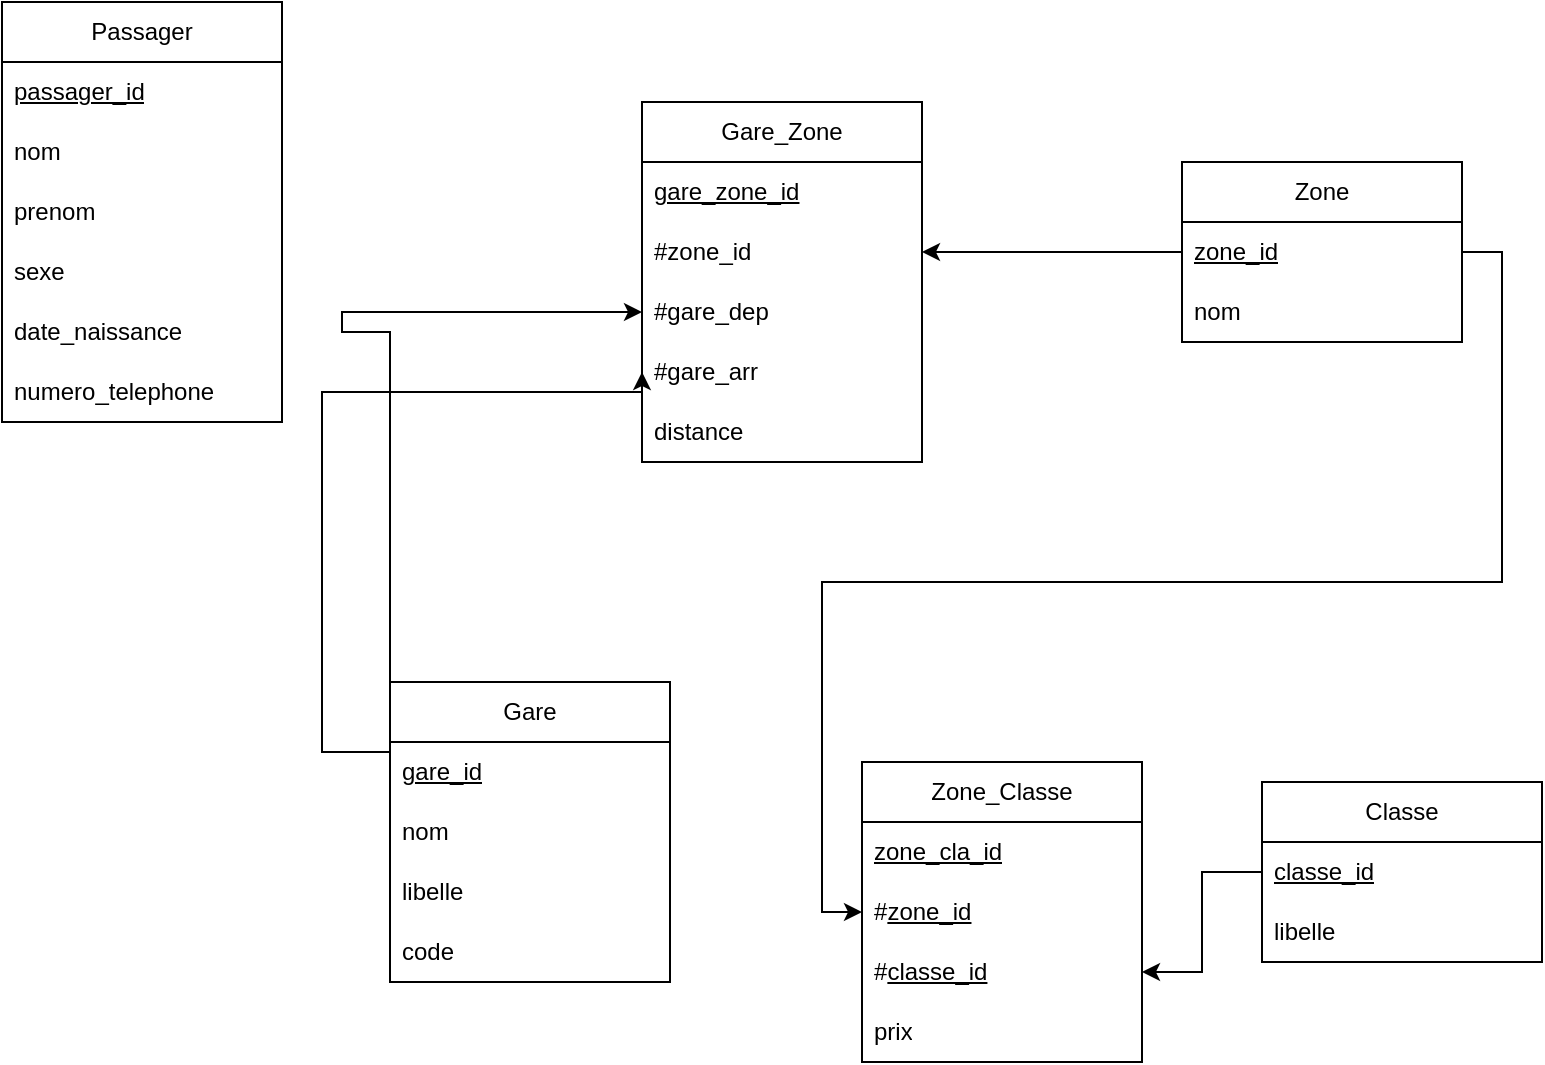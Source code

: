 <mxfile version="21.6.8" type="github">
  <diagram name="Page-1" id="hqrFpeuXCbYhNuJjb82N">
    <mxGraphModel dx="880" dy="488" grid="1" gridSize="10" guides="1" tooltips="1" connect="1" arrows="1" fold="1" page="1" pageScale="1" pageWidth="827" pageHeight="1169" math="0" shadow="0">
      <root>
        <mxCell id="0" />
        <mxCell id="1" parent="0" />
        <mxCell id="h_4917UTT71RWHqxtR6Z-1" value="Gare" style="swimlane;fontStyle=0;childLayout=stackLayout;horizontal=1;startSize=30;horizontalStack=0;resizeParent=1;resizeParentMax=0;resizeLast=0;collapsible=1;marginBottom=0;whiteSpace=wrap;html=1;" vertex="1" parent="1">
          <mxGeometry x="274" y="350" width="140" height="150" as="geometry" />
        </mxCell>
        <mxCell id="h_4917UTT71RWHqxtR6Z-2" value="&lt;u&gt;gare_id&lt;/u&gt;" style="text;strokeColor=none;fillColor=none;align=left;verticalAlign=middle;spacingLeft=4;spacingRight=4;overflow=hidden;points=[[0,0.5],[1,0.5]];portConstraint=eastwest;rotatable=0;whiteSpace=wrap;html=1;" vertex="1" parent="h_4917UTT71RWHqxtR6Z-1">
          <mxGeometry y="30" width="140" height="30" as="geometry" />
        </mxCell>
        <mxCell id="h_4917UTT71RWHqxtR6Z-3" value="nom" style="text;strokeColor=none;fillColor=none;align=left;verticalAlign=middle;spacingLeft=4;spacingRight=4;overflow=hidden;points=[[0,0.5],[1,0.5]];portConstraint=eastwest;rotatable=0;whiteSpace=wrap;html=1;" vertex="1" parent="h_4917UTT71RWHqxtR6Z-1">
          <mxGeometry y="60" width="140" height="30" as="geometry" />
        </mxCell>
        <mxCell id="h_4917UTT71RWHqxtR6Z-12" value="libelle" style="text;strokeColor=none;fillColor=none;align=left;verticalAlign=middle;spacingLeft=4;spacingRight=4;overflow=hidden;points=[[0,0.5],[1,0.5]];portConstraint=eastwest;rotatable=0;whiteSpace=wrap;html=1;" vertex="1" parent="h_4917UTT71RWHqxtR6Z-1">
          <mxGeometry y="90" width="140" height="30" as="geometry" />
        </mxCell>
        <mxCell id="h_4917UTT71RWHqxtR6Z-4" value="code" style="text;strokeColor=none;fillColor=none;align=left;verticalAlign=middle;spacingLeft=4;spacingRight=4;overflow=hidden;points=[[0,0.5],[1,0.5]];portConstraint=eastwest;rotatable=0;whiteSpace=wrap;html=1;" vertex="1" parent="h_4917UTT71RWHqxtR6Z-1">
          <mxGeometry y="120" width="140" height="30" as="geometry" />
        </mxCell>
        <mxCell id="h_4917UTT71RWHqxtR6Z-5" value="Passager" style="swimlane;fontStyle=0;childLayout=stackLayout;horizontal=1;startSize=30;horizontalStack=0;resizeParent=1;resizeParentMax=0;resizeLast=0;collapsible=1;marginBottom=0;whiteSpace=wrap;html=1;" vertex="1" parent="1">
          <mxGeometry x="80" y="10" width="140" height="210" as="geometry" />
        </mxCell>
        <mxCell id="h_4917UTT71RWHqxtR6Z-6" value="&lt;u&gt;passager_id&lt;br&gt;&lt;/u&gt;" style="text;strokeColor=none;fillColor=none;align=left;verticalAlign=middle;spacingLeft=4;spacingRight=4;overflow=hidden;points=[[0,0.5],[1,0.5]];portConstraint=eastwest;rotatable=0;whiteSpace=wrap;html=1;" vertex="1" parent="h_4917UTT71RWHqxtR6Z-5">
          <mxGeometry y="30" width="140" height="30" as="geometry" />
        </mxCell>
        <mxCell id="h_4917UTT71RWHqxtR6Z-7" value="nom" style="text;strokeColor=none;fillColor=none;align=left;verticalAlign=middle;spacingLeft=4;spacingRight=4;overflow=hidden;points=[[0,0.5],[1,0.5]];portConstraint=eastwest;rotatable=0;whiteSpace=wrap;html=1;" vertex="1" parent="h_4917UTT71RWHqxtR6Z-5">
          <mxGeometry y="60" width="140" height="30" as="geometry" />
        </mxCell>
        <mxCell id="h_4917UTT71RWHqxtR6Z-8" value="prenom" style="text;strokeColor=none;fillColor=none;align=left;verticalAlign=middle;spacingLeft=4;spacingRight=4;overflow=hidden;points=[[0,0.5],[1,0.5]];portConstraint=eastwest;rotatable=0;whiteSpace=wrap;html=1;" vertex="1" parent="h_4917UTT71RWHqxtR6Z-5">
          <mxGeometry y="90" width="140" height="30" as="geometry" />
        </mxCell>
        <mxCell id="h_4917UTT71RWHqxtR6Z-9" value="sexe" style="text;strokeColor=none;fillColor=none;align=left;verticalAlign=middle;spacingLeft=4;spacingRight=4;overflow=hidden;points=[[0,0.5],[1,0.5]];portConstraint=eastwest;rotatable=0;whiteSpace=wrap;html=1;" vertex="1" parent="h_4917UTT71RWHqxtR6Z-5">
          <mxGeometry y="120" width="140" height="30" as="geometry" />
        </mxCell>
        <mxCell id="h_4917UTT71RWHqxtR6Z-10" value="date_naissance" style="text;strokeColor=none;fillColor=none;align=left;verticalAlign=middle;spacingLeft=4;spacingRight=4;overflow=hidden;points=[[0,0.5],[1,0.5]];portConstraint=eastwest;rotatable=0;whiteSpace=wrap;html=1;" vertex="1" parent="h_4917UTT71RWHqxtR6Z-5">
          <mxGeometry y="150" width="140" height="30" as="geometry" />
        </mxCell>
        <mxCell id="h_4917UTT71RWHqxtR6Z-11" value="numero_telephone" style="text;strokeColor=none;fillColor=none;align=left;verticalAlign=middle;spacingLeft=4;spacingRight=4;overflow=hidden;points=[[0,0.5],[1,0.5]];portConstraint=eastwest;rotatable=0;whiteSpace=wrap;html=1;" vertex="1" parent="h_4917UTT71RWHqxtR6Z-5">
          <mxGeometry y="180" width="140" height="30" as="geometry" />
        </mxCell>
        <mxCell id="h_4917UTT71RWHqxtR6Z-13" value="Zone" style="swimlane;fontStyle=0;childLayout=stackLayout;horizontal=1;startSize=30;horizontalStack=0;resizeParent=1;resizeParentMax=0;resizeLast=0;collapsible=1;marginBottom=0;whiteSpace=wrap;html=1;" vertex="1" parent="1">
          <mxGeometry x="670" y="90" width="140" height="90" as="geometry" />
        </mxCell>
        <mxCell id="h_4917UTT71RWHqxtR6Z-14" value="&lt;u&gt;zone_id&lt;/u&gt;" style="text;strokeColor=none;fillColor=none;align=left;verticalAlign=middle;spacingLeft=4;spacingRight=4;overflow=hidden;points=[[0,0.5],[1,0.5]];portConstraint=eastwest;rotatable=0;whiteSpace=wrap;html=1;" vertex="1" parent="h_4917UTT71RWHqxtR6Z-13">
          <mxGeometry y="30" width="140" height="30" as="geometry" />
        </mxCell>
        <mxCell id="h_4917UTT71RWHqxtR6Z-15" value="nom" style="text;strokeColor=none;fillColor=none;align=left;verticalAlign=middle;spacingLeft=4;spacingRight=4;overflow=hidden;points=[[0,0.5],[1,0.5]];portConstraint=eastwest;rotatable=0;whiteSpace=wrap;html=1;" vertex="1" parent="h_4917UTT71RWHqxtR6Z-13">
          <mxGeometry y="60" width="140" height="30" as="geometry" />
        </mxCell>
        <mxCell id="h_4917UTT71RWHqxtR6Z-17" value="Classe" style="swimlane;fontStyle=0;childLayout=stackLayout;horizontal=1;startSize=30;horizontalStack=0;resizeParent=1;resizeParentMax=0;resizeLast=0;collapsible=1;marginBottom=0;whiteSpace=wrap;html=1;" vertex="1" parent="1">
          <mxGeometry x="710" y="400" width="140" height="90" as="geometry" />
        </mxCell>
        <mxCell id="h_4917UTT71RWHqxtR6Z-18" value="&lt;u&gt;classe_id&lt;/u&gt;" style="text;strokeColor=none;fillColor=none;align=left;verticalAlign=middle;spacingLeft=4;spacingRight=4;overflow=hidden;points=[[0,0.5],[1,0.5]];portConstraint=eastwest;rotatable=0;whiteSpace=wrap;html=1;" vertex="1" parent="h_4917UTT71RWHqxtR6Z-17">
          <mxGeometry y="30" width="140" height="30" as="geometry" />
        </mxCell>
        <mxCell id="h_4917UTT71RWHqxtR6Z-19" value="libelle" style="text;strokeColor=none;fillColor=none;align=left;verticalAlign=middle;spacingLeft=4;spacingRight=4;overflow=hidden;points=[[0,0.5],[1,0.5]];portConstraint=eastwest;rotatable=0;whiteSpace=wrap;html=1;" vertex="1" parent="h_4917UTT71RWHqxtR6Z-17">
          <mxGeometry y="60" width="140" height="30" as="geometry" />
        </mxCell>
        <mxCell id="h_4917UTT71RWHqxtR6Z-21" value="Zone_Classe" style="swimlane;fontStyle=0;childLayout=stackLayout;horizontal=1;startSize=30;horizontalStack=0;resizeParent=1;resizeParentMax=0;resizeLast=0;collapsible=1;marginBottom=0;whiteSpace=wrap;html=1;" vertex="1" parent="1">
          <mxGeometry x="510" y="390" width="140" height="150" as="geometry" />
        </mxCell>
        <mxCell id="h_4917UTT71RWHqxtR6Z-22" value="&lt;u&gt;zone_cla_id&lt;/u&gt;" style="text;strokeColor=none;fillColor=none;align=left;verticalAlign=middle;spacingLeft=4;spacingRight=4;overflow=hidden;points=[[0,0.5],[1,0.5]];portConstraint=eastwest;rotatable=0;whiteSpace=wrap;html=1;" vertex="1" parent="h_4917UTT71RWHqxtR6Z-21">
          <mxGeometry y="30" width="140" height="30" as="geometry" />
        </mxCell>
        <mxCell id="h_4917UTT71RWHqxtR6Z-23" value="#&lt;u style=&quot;border-color: var(--border-color);&quot;&gt;zone_id&lt;/u&gt;" style="text;strokeColor=none;fillColor=none;align=left;verticalAlign=middle;spacingLeft=4;spacingRight=4;overflow=hidden;points=[[0,0.5],[1,0.5]];portConstraint=eastwest;rotatable=0;whiteSpace=wrap;html=1;" vertex="1" parent="h_4917UTT71RWHqxtR6Z-21">
          <mxGeometry y="60" width="140" height="30" as="geometry" />
        </mxCell>
        <mxCell id="h_4917UTT71RWHqxtR6Z-24" value="#&lt;u style=&quot;border-color: var(--border-color);&quot;&gt;classe_id&lt;/u&gt;" style="text;strokeColor=none;fillColor=none;align=left;verticalAlign=middle;spacingLeft=4;spacingRight=4;overflow=hidden;points=[[0,0.5],[1,0.5]];portConstraint=eastwest;rotatable=0;whiteSpace=wrap;html=1;" vertex="1" parent="h_4917UTT71RWHqxtR6Z-21">
          <mxGeometry y="90" width="140" height="30" as="geometry" />
        </mxCell>
        <mxCell id="h_4917UTT71RWHqxtR6Z-25" value="prix" style="text;strokeColor=none;fillColor=none;align=left;verticalAlign=middle;spacingLeft=4;spacingRight=4;overflow=hidden;points=[[0,0.5],[1,0.5]];portConstraint=eastwest;rotatable=0;whiteSpace=wrap;html=1;" vertex="1" parent="h_4917UTT71RWHqxtR6Z-21">
          <mxGeometry y="120" width="140" height="30" as="geometry" />
        </mxCell>
        <mxCell id="h_4917UTT71RWHqxtR6Z-26" style="edgeStyle=orthogonalEdgeStyle;rounded=0;orthogonalLoop=1;jettySize=auto;html=1;exitX=1;exitY=0.5;exitDx=0;exitDy=0;entryX=0;entryY=0.5;entryDx=0;entryDy=0;" edge="1" parent="1" source="h_4917UTT71RWHqxtR6Z-14" target="h_4917UTT71RWHqxtR6Z-23">
          <mxGeometry relative="1" as="geometry" />
        </mxCell>
        <mxCell id="h_4917UTT71RWHqxtR6Z-27" style="edgeStyle=orthogonalEdgeStyle;rounded=0;orthogonalLoop=1;jettySize=auto;html=1;exitX=0;exitY=0.5;exitDx=0;exitDy=0;entryX=1;entryY=0.5;entryDx=0;entryDy=0;" edge="1" parent="1" source="h_4917UTT71RWHqxtR6Z-18" target="h_4917UTT71RWHqxtR6Z-24">
          <mxGeometry relative="1" as="geometry" />
        </mxCell>
        <mxCell id="h_4917UTT71RWHqxtR6Z-29" value="Gare_Zone" style="swimlane;fontStyle=0;childLayout=stackLayout;horizontal=1;startSize=30;horizontalStack=0;resizeParent=1;resizeParentMax=0;resizeLast=0;collapsible=1;marginBottom=0;whiteSpace=wrap;html=1;" vertex="1" parent="1">
          <mxGeometry x="400" y="60" width="140" height="180" as="geometry" />
        </mxCell>
        <mxCell id="h_4917UTT71RWHqxtR6Z-30" value="&lt;u&gt;gare_zone_id&lt;/u&gt;" style="text;strokeColor=none;fillColor=none;align=left;verticalAlign=middle;spacingLeft=4;spacingRight=4;overflow=hidden;points=[[0,0.5],[1,0.5]];portConstraint=eastwest;rotatable=0;whiteSpace=wrap;html=1;" vertex="1" parent="h_4917UTT71RWHqxtR6Z-29">
          <mxGeometry y="30" width="140" height="30" as="geometry" />
        </mxCell>
        <mxCell id="h_4917UTT71RWHqxtR6Z-34" value="#zone_id" style="text;strokeColor=none;fillColor=none;align=left;verticalAlign=middle;spacingLeft=4;spacingRight=4;overflow=hidden;points=[[0,0.5],[1,0.5]];portConstraint=eastwest;rotatable=0;whiteSpace=wrap;html=1;" vertex="1" parent="h_4917UTT71RWHqxtR6Z-29">
          <mxGeometry y="60" width="140" height="30" as="geometry" />
        </mxCell>
        <mxCell id="h_4917UTT71RWHqxtR6Z-31" value="#gare_dep" style="text;strokeColor=none;fillColor=none;align=left;verticalAlign=middle;spacingLeft=4;spacingRight=4;overflow=hidden;points=[[0,0.5],[1,0.5]];portConstraint=eastwest;rotatable=0;whiteSpace=wrap;html=1;" vertex="1" parent="h_4917UTT71RWHqxtR6Z-29">
          <mxGeometry y="90" width="140" height="30" as="geometry" />
        </mxCell>
        <mxCell id="h_4917UTT71RWHqxtR6Z-32" value="#gare_arr" style="text;strokeColor=none;fillColor=none;align=left;verticalAlign=middle;spacingLeft=4;spacingRight=4;overflow=hidden;points=[[0,0.5],[1,0.5]];portConstraint=eastwest;rotatable=0;whiteSpace=wrap;html=1;" vertex="1" parent="h_4917UTT71RWHqxtR6Z-29">
          <mxGeometry y="120" width="140" height="30" as="geometry" />
        </mxCell>
        <mxCell id="h_4917UTT71RWHqxtR6Z-33" value="distance" style="text;strokeColor=none;fillColor=none;align=left;verticalAlign=middle;spacingLeft=4;spacingRight=4;overflow=hidden;points=[[0,0.5],[1,0.5]];portConstraint=eastwest;rotatable=0;whiteSpace=wrap;html=1;" vertex="1" parent="h_4917UTT71RWHqxtR6Z-29">
          <mxGeometry y="150" width="140" height="30" as="geometry" />
        </mxCell>
        <mxCell id="h_4917UTT71RWHqxtR6Z-35" style="edgeStyle=orthogonalEdgeStyle;rounded=0;orthogonalLoop=1;jettySize=auto;html=1;exitX=0;exitY=0.5;exitDx=0;exitDy=0;entryX=1;entryY=0.5;entryDx=0;entryDy=0;" edge="1" parent="1" source="h_4917UTT71RWHqxtR6Z-14" target="h_4917UTT71RWHqxtR6Z-34">
          <mxGeometry relative="1" as="geometry" />
        </mxCell>
        <mxCell id="h_4917UTT71RWHqxtR6Z-36" style="edgeStyle=orthogonalEdgeStyle;rounded=0;orthogonalLoop=1;jettySize=auto;html=1;exitX=0;exitY=0.5;exitDx=0;exitDy=0;entryX=0;entryY=0.5;entryDx=0;entryDy=0;" edge="1" parent="1" source="h_4917UTT71RWHqxtR6Z-2" target="h_4917UTT71RWHqxtR6Z-31">
          <mxGeometry relative="1" as="geometry">
            <Array as="points">
              <mxPoint x="250" y="175" />
            </Array>
          </mxGeometry>
        </mxCell>
        <mxCell id="h_4917UTT71RWHqxtR6Z-37" style="edgeStyle=orthogonalEdgeStyle;rounded=0;orthogonalLoop=1;jettySize=auto;html=1;exitX=0;exitY=0.5;exitDx=0;exitDy=0;entryX=0;entryY=0.5;entryDx=0;entryDy=0;" edge="1" parent="1" source="h_4917UTT71RWHqxtR6Z-2" target="h_4917UTT71RWHqxtR6Z-32">
          <mxGeometry relative="1" as="geometry">
            <Array as="points">
              <mxPoint x="240" y="385" />
              <mxPoint x="240" y="205" />
            </Array>
          </mxGeometry>
        </mxCell>
      </root>
    </mxGraphModel>
  </diagram>
</mxfile>
